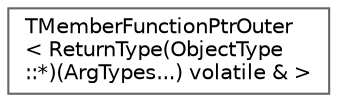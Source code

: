 digraph "Graphical Class Hierarchy"
{
 // INTERACTIVE_SVG=YES
 // LATEX_PDF_SIZE
  bgcolor="transparent";
  edge [fontname=Helvetica,fontsize=10,labelfontname=Helvetica,labelfontsize=10];
  node [fontname=Helvetica,fontsize=10,shape=box,height=0.2,width=0.4];
  rankdir="LR";
  Node0 [id="Node000000",label="TMemberFunctionPtrOuter\l\< ReturnType(ObjectType\l::*)(ArgTypes...) volatile & \>",height=0.2,width=0.4,color="grey40", fillcolor="white", style="filled",URL="$d4/d38/structTMemberFunctionPtrOuter_3_01ReturnType_07ObjectType_1_1_5_08_07ArgTypes_8_8_8_08_01volatile_01_6_01_4.html",tooltip=" "];
}
